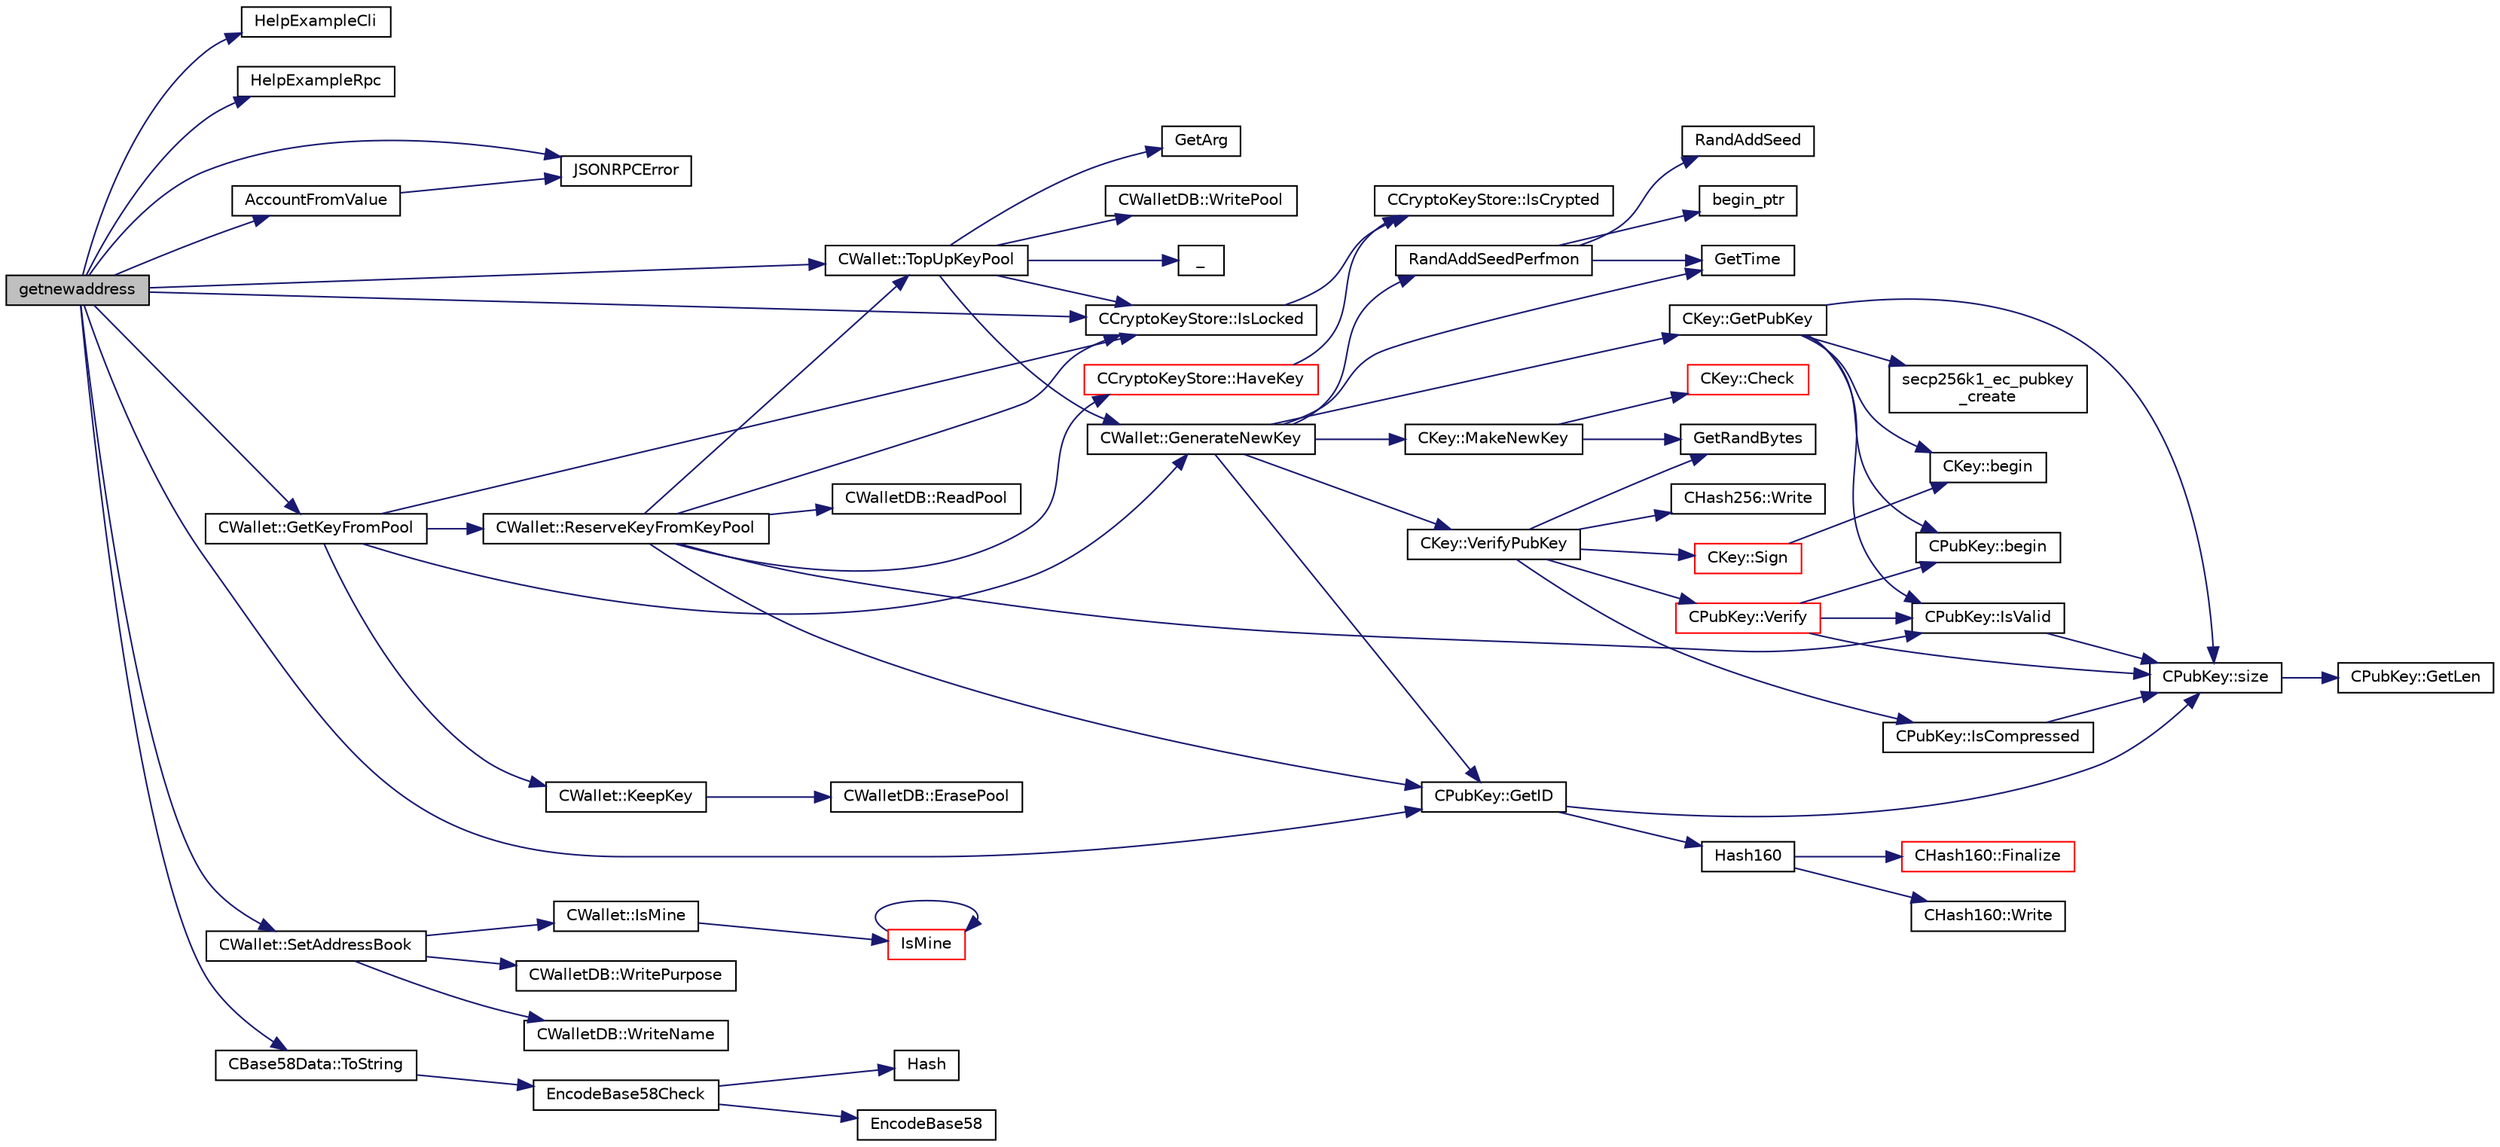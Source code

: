 digraph "getnewaddress"
{
  edge [fontname="Helvetica",fontsize="10",labelfontname="Helvetica",labelfontsize="10"];
  node [fontname="Helvetica",fontsize="10",shape=record];
  rankdir="LR";
  Node430 [label="getnewaddress",height=0.2,width=0.4,color="black", fillcolor="grey75", style="filled", fontcolor="black"];
  Node430 -> Node431 [color="midnightblue",fontsize="10",style="solid",fontname="Helvetica"];
  Node431 [label="HelpExampleCli",height=0.2,width=0.4,color="black", fillcolor="white", style="filled",URL="$rpcserver_8cpp.html#ac01ac6eab5467567ed0da106814e04ec"];
  Node430 -> Node432 [color="midnightblue",fontsize="10",style="solid",fontname="Helvetica"];
  Node432 [label="HelpExampleRpc",height=0.2,width=0.4,color="black", fillcolor="white", style="filled",URL="$rpcserver_8cpp.html#a06ea60e24e5a1053a14a11b1009bf9ef"];
  Node430 -> Node433 [color="midnightblue",fontsize="10",style="solid",fontname="Helvetica"];
  Node433 [label="AccountFromValue",height=0.2,width=0.4,color="black", fillcolor="white", style="filled",URL="$rpcwallet_8cpp.html#a3039648e370837eb1e7b4dc669f3ef0f"];
  Node433 -> Node434 [color="midnightblue",fontsize="10",style="solid",fontname="Helvetica"];
  Node434 [label="JSONRPCError",height=0.2,width=0.4,color="black", fillcolor="white", style="filled",URL="$rpcprotocol_8cpp.html#a17b1bb111ab339efc951929834766039"];
  Node430 -> Node435 [color="midnightblue",fontsize="10",style="solid",fontname="Helvetica"];
  Node435 [label="CCryptoKeyStore::IsLocked",height=0.2,width=0.4,color="black", fillcolor="white", style="filled",URL="$class_c_crypto_key_store.html#a52919fa284a3aa10f1b4bd6018b6dbee"];
  Node435 -> Node436 [color="midnightblue",fontsize="10",style="solid",fontname="Helvetica"];
  Node436 [label="CCryptoKeyStore::IsCrypted",height=0.2,width=0.4,color="black", fillcolor="white", style="filled",URL="$class_c_crypto_key_store.html#acc8fed44366c98fb481333ca6e867088"];
  Node430 -> Node437 [color="midnightblue",fontsize="10",style="solid",fontname="Helvetica"];
  Node437 [label="CWallet::TopUpKeyPool",height=0.2,width=0.4,color="black", fillcolor="white", style="filled",URL="$group___actions.html#ga9730278506e0a4f1c65239b951525b55"];
  Node437 -> Node435 [color="midnightblue",fontsize="10",style="solid",fontname="Helvetica"];
  Node437 -> Node438 [color="midnightblue",fontsize="10",style="solid",fontname="Helvetica"];
  Node438 [label="GetArg",height=0.2,width=0.4,color="black", fillcolor="white", style="filled",URL="$util_8cpp.html#a24f685720bf40370e5bd2a192ad50cd8",tooltip="Return string argument or default value. "];
  Node437 -> Node439 [color="midnightblue",fontsize="10",style="solid",fontname="Helvetica"];
  Node439 [label="CWalletDB::WritePool",height=0.2,width=0.4,color="black", fillcolor="white", style="filled",URL="$class_c_wallet_d_b.html#ad43630ad28a68c3e8b1a633f09aa0964"];
  Node437 -> Node440 [color="midnightblue",fontsize="10",style="solid",fontname="Helvetica"];
  Node440 [label="CWallet::GenerateNewKey",height=0.2,width=0.4,color="black", fillcolor="white", style="filled",URL="$group__map_wallet.html#ga061fe7f54f80ec40f856b3e6365c2f4a"];
  Node440 -> Node441 [color="midnightblue",fontsize="10",style="solid",fontname="Helvetica"];
  Node441 [label="RandAddSeedPerfmon",height=0.2,width=0.4,color="black", fillcolor="white", style="filled",URL="$random_8cpp.html#a786af12a87491f8dc24351d93b9833b6"];
  Node441 -> Node442 [color="midnightblue",fontsize="10",style="solid",fontname="Helvetica"];
  Node442 [label="RandAddSeed",height=0.2,width=0.4,color="black", fillcolor="white", style="filled",URL="$random_8cpp.html#ab699fbdf803610a4e2060fd87787f7e0",tooltip="Seed OpenSSL PRNG with additional entropy data. "];
  Node441 -> Node443 [color="midnightblue",fontsize="10",style="solid",fontname="Helvetica"];
  Node443 [label="GetTime",height=0.2,width=0.4,color="black", fillcolor="white", style="filled",URL="$utiltime_8cpp.html#a46fac5fba8ba905b5f9acb364f5d8c6f",tooltip="For unit testing. "];
  Node441 -> Node444 [color="midnightblue",fontsize="10",style="solid",fontname="Helvetica"];
  Node444 [label="begin_ptr",height=0.2,width=0.4,color="black", fillcolor="white", style="filled",URL="$serialize_8h.html#a19966d167c527d2be493ac9aba27c249",tooltip="Get begin pointer of vector (non-const version). "];
  Node440 -> Node445 [color="midnightblue",fontsize="10",style="solid",fontname="Helvetica"];
  Node445 [label="CKey::MakeNewKey",height=0.2,width=0.4,color="black", fillcolor="white", style="filled",URL="$class_c_key.html#a9d12ed9d297e4286250fd7ea6b59e1a5",tooltip="Generate a new private key using a cryptographic PRNG. "];
  Node445 -> Node446 [color="midnightblue",fontsize="10",style="solid",fontname="Helvetica"];
  Node446 [label="GetRandBytes",height=0.2,width=0.4,color="black", fillcolor="white", style="filled",URL="$random_8cpp.html#ada0c29949c4d1ac0cc027d93c4771423",tooltip="Functions to gather random data via the OpenSSL PRNG. "];
  Node445 -> Node447 [color="midnightblue",fontsize="10",style="solid",fontname="Helvetica"];
  Node447 [label="CKey::Check",height=0.2,width=0.4,color="red", fillcolor="white", style="filled",URL="$class_c_key.html#acec869bc75fa8f4d619ab025d367a97c",tooltip="Check whether the 32-byte array pointed to be vch is valid keydata. "];
  Node440 -> Node449 [color="midnightblue",fontsize="10",style="solid",fontname="Helvetica"];
  Node449 [label="CKey::GetPubKey",height=0.2,width=0.4,color="black", fillcolor="white", style="filled",URL="$class_c_key.html#aa1085c59603a62db6ec776300f250337",tooltip="Compute the public key from a private key. "];
  Node449 -> Node450 [color="midnightblue",fontsize="10",style="solid",fontname="Helvetica"];
  Node450 [label="secp256k1_ec_pubkey\l_create",height=0.2,width=0.4,color="black", fillcolor="white", style="filled",URL="$secp256k1_8h.html#a22e1ef593e0d06d40b4f233e91447aa3",tooltip="Compute the public key for a secret key. "];
  Node449 -> Node451 [color="midnightblue",fontsize="10",style="solid",fontname="Helvetica"];
  Node451 [label="CPubKey::begin",height=0.2,width=0.4,color="black", fillcolor="white", style="filled",URL="$class_c_pub_key.html#a859ab9909d68092d6d4fc739237ab358"];
  Node449 -> Node452 [color="midnightblue",fontsize="10",style="solid",fontname="Helvetica"];
  Node452 [label="CKey::begin",height=0.2,width=0.4,color="black", fillcolor="white", style="filled",URL="$class_c_key.html#ab8dee0ad9d933304a22284ee40040847"];
  Node449 -> Node453 [color="midnightblue",fontsize="10",style="solid",fontname="Helvetica"];
  Node453 [label="CPubKey::size",height=0.2,width=0.4,color="black", fillcolor="white", style="filled",URL="$class_c_pub_key.html#a6bb28fcf0a5f799c69f5b7269363b309",tooltip="Simple read-only vector-like interface to the pubkey data. "];
  Node453 -> Node454 [color="midnightblue",fontsize="10",style="solid",fontname="Helvetica"];
  Node454 [label="CPubKey::GetLen",height=0.2,width=0.4,color="black", fillcolor="white", style="filled",URL="$class_c_pub_key.html#a7dc71b3f037c84268dc22de97d7b65fb",tooltip="Compute the length of a pubkey with a given first byte. "];
  Node449 -> Node455 [color="midnightblue",fontsize="10",style="solid",fontname="Helvetica"];
  Node455 [label="CPubKey::IsValid",height=0.2,width=0.4,color="black", fillcolor="white", style="filled",URL="$class_c_pub_key.html#a4fa94293cf8577fd039b9a133f6c7f30"];
  Node455 -> Node453 [color="midnightblue",fontsize="10",style="solid",fontname="Helvetica"];
  Node440 -> Node456 [color="midnightblue",fontsize="10",style="solid",fontname="Helvetica"];
  Node456 [label="CKey::VerifyPubKey",height=0.2,width=0.4,color="black", fillcolor="white", style="filled",URL="$class_c_key.html#ac53425b8d0f89067bce781c485101b20",tooltip="Verify thoroughly whether a private key and a public key match. "];
  Node456 -> Node457 [color="midnightblue",fontsize="10",style="solid",fontname="Helvetica"];
  Node457 [label="CPubKey::IsCompressed",height=0.2,width=0.4,color="black", fillcolor="white", style="filled",URL="$class_c_pub_key.html#a25f8b70340ad20ddab0f80ec4cee9396",tooltip="Check whether this is a compressed public key. "];
  Node457 -> Node453 [color="midnightblue",fontsize="10",style="solid",fontname="Helvetica"];
  Node456 -> Node446 [color="midnightblue",fontsize="10",style="solid",fontname="Helvetica"];
  Node456 -> Node458 [color="midnightblue",fontsize="10",style="solid",fontname="Helvetica"];
  Node458 [label="CHash256::Write",height=0.2,width=0.4,color="black", fillcolor="white", style="filled",URL="$class_c_hash256.html#a9cc25033c6435cb28e2e8e377c949a7a"];
  Node456 -> Node459 [color="midnightblue",fontsize="10",style="solid",fontname="Helvetica"];
  Node459 [label="CKey::Sign",height=0.2,width=0.4,color="red", fillcolor="white", style="filled",URL="$class_c_key.html#aa9b184a4a71d3e1a40aab360cf68e86c",tooltip="Create a DER-serialized signature. "];
  Node459 -> Node452 [color="midnightblue",fontsize="10",style="solid",fontname="Helvetica"];
  Node456 -> Node463 [color="midnightblue",fontsize="10",style="solid",fontname="Helvetica"];
  Node463 [label="CPubKey::Verify",height=0.2,width=0.4,color="red", fillcolor="white", style="filled",URL="$class_c_pub_key.html#a5b3fef213b227394ca9d0a1e3baa957e",tooltip="Verify a DER signature (~72 bytes). "];
  Node463 -> Node455 [color="midnightblue",fontsize="10",style="solid",fontname="Helvetica"];
  Node463 -> Node451 [color="midnightblue",fontsize="10",style="solid",fontname="Helvetica"];
  Node463 -> Node453 [color="midnightblue",fontsize="10",style="solid",fontname="Helvetica"];
  Node440 -> Node443 [color="midnightblue",fontsize="10",style="solid",fontname="Helvetica"];
  Node440 -> Node466 [color="midnightblue",fontsize="10",style="solid",fontname="Helvetica"];
  Node466 [label="CPubKey::GetID",height=0.2,width=0.4,color="black", fillcolor="white", style="filled",URL="$class_c_pub_key.html#a2675f7e6f72eff68e7a5227289feb021",tooltip="Get the KeyID of this public key (hash of its serialization) "];
  Node466 -> Node467 [color="midnightblue",fontsize="10",style="solid",fontname="Helvetica"];
  Node467 [label="Hash160",height=0.2,width=0.4,color="black", fillcolor="white", style="filled",URL="$hash_8h.html#a4490f70ddae16e9e48460a0416a48a6b",tooltip="Compute the 160-bit hash an object. "];
  Node467 -> Node468 [color="midnightblue",fontsize="10",style="solid",fontname="Helvetica"];
  Node468 [label="CHash160::Write",height=0.2,width=0.4,color="black", fillcolor="white", style="filled",URL="$class_c_hash160.html#af56cdd9443013eb68b246aa8450217f2"];
  Node467 -> Node469 [color="midnightblue",fontsize="10",style="solid",fontname="Helvetica"];
  Node469 [label="CHash160::Finalize",height=0.2,width=0.4,color="red", fillcolor="white", style="filled",URL="$class_c_hash160.html#a9bb08e1772002ae1a5d85017ba7952ee"];
  Node466 -> Node453 [color="midnightblue",fontsize="10",style="solid",fontname="Helvetica"];
  Node437 -> Node473 [color="midnightblue",fontsize="10",style="solid",fontname="Helvetica"];
  Node473 [label="_",height=0.2,width=0.4,color="black", fillcolor="white", style="filled",URL="$ui__interface_8h.html#aad133bb6103b53cebf03fd01e2f11ba1",tooltip="Translation function: Call Translate signal on UI interface, which returns a boost::optional result..."];
  Node430 -> Node474 [color="midnightblue",fontsize="10",style="solid",fontname="Helvetica"];
  Node474 [label="CWallet::GetKeyFromPool",height=0.2,width=0.4,color="black", fillcolor="white", style="filled",URL="$group___actions.html#ga18549ec5c472c003afc4794daeb9adfd"];
  Node474 -> Node475 [color="midnightblue",fontsize="10",style="solid",fontname="Helvetica"];
  Node475 [label="CWallet::ReserveKeyFromKeyPool",height=0.2,width=0.4,color="black", fillcolor="white", style="filled",URL="$group___actions.html#ga9921854840668a1856998f041177dd2b"];
  Node475 -> Node435 [color="midnightblue",fontsize="10",style="solid",fontname="Helvetica"];
  Node475 -> Node437 [color="midnightblue",fontsize="10",style="solid",fontname="Helvetica"];
  Node475 -> Node476 [color="midnightblue",fontsize="10",style="solid",fontname="Helvetica"];
  Node476 [label="CWalletDB::ReadPool",height=0.2,width=0.4,color="black", fillcolor="white", style="filled",URL="$class_c_wallet_d_b.html#a6a03927cf247314ccd9b285139de0bd1"];
  Node475 -> Node477 [color="midnightblue",fontsize="10",style="solid",fontname="Helvetica"];
  Node477 [label="CCryptoKeyStore::HaveKey",height=0.2,width=0.4,color="red", fillcolor="white", style="filled",URL="$class_c_crypto_key_store.html#a6c115cf1fc4129b43c8846b3d51d8ff5",tooltip="Check whether a key corresponding to a given address is present in the store. "];
  Node477 -> Node436 [color="midnightblue",fontsize="10",style="solid",fontname="Helvetica"];
  Node475 -> Node466 [color="midnightblue",fontsize="10",style="solid",fontname="Helvetica"];
  Node475 -> Node455 [color="midnightblue",fontsize="10",style="solid",fontname="Helvetica"];
  Node474 -> Node435 [color="midnightblue",fontsize="10",style="solid",fontname="Helvetica"];
  Node474 -> Node440 [color="midnightblue",fontsize="10",style="solid",fontname="Helvetica"];
  Node474 -> Node479 [color="midnightblue",fontsize="10",style="solid",fontname="Helvetica"];
  Node479 [label="CWallet::KeepKey",height=0.2,width=0.4,color="black", fillcolor="white", style="filled",URL="$group___actions.html#gae460b8c824a1a6633615f95373e533f2"];
  Node479 -> Node480 [color="midnightblue",fontsize="10",style="solid",fontname="Helvetica"];
  Node480 [label="CWalletDB::ErasePool",height=0.2,width=0.4,color="black", fillcolor="white", style="filled",URL="$class_c_wallet_d_b.html#ac78d839fbda5164c4134ab67911139ca"];
  Node430 -> Node434 [color="midnightblue",fontsize="10",style="solid",fontname="Helvetica"];
  Node430 -> Node466 [color="midnightblue",fontsize="10",style="solid",fontname="Helvetica"];
  Node430 -> Node481 [color="midnightblue",fontsize="10",style="solid",fontname="Helvetica"];
  Node481 [label="CWallet::SetAddressBook",height=0.2,width=0.4,color="black", fillcolor="white", style="filled",URL="$group___actions.html#ga53e5528d7005608594e73f500bc5bb8f"];
  Node481 -> Node482 [color="midnightblue",fontsize="10",style="solid",fontname="Helvetica"];
  Node482 [label="CWallet::IsMine",height=0.2,width=0.4,color="black", fillcolor="white", style="filled",URL="$group__map_wallet.html#ga4eada57edc1c443564b8cc9b853d955c"];
  Node482 -> Node483 [color="midnightblue",fontsize="10",style="solid",fontname="Helvetica"];
  Node483 [label="IsMine",height=0.2,width=0.4,color="red", fillcolor="white", style="filled",URL="$wallet__ismine_8cpp.html#adc59cf67d903c1ba1ef225561b85bfce"];
  Node483 -> Node483 [color="midnightblue",fontsize="10",style="solid",fontname="Helvetica"];
  Node481 -> Node485 [color="midnightblue",fontsize="10",style="solid",fontname="Helvetica"];
  Node485 [label="CWalletDB::WritePurpose",height=0.2,width=0.4,color="black", fillcolor="white", style="filled",URL="$class_c_wallet_d_b.html#a8d4e8d73b977dc62c137bd3543c278bf"];
  Node481 -> Node486 [color="midnightblue",fontsize="10",style="solid",fontname="Helvetica"];
  Node486 [label="CWalletDB::WriteName",height=0.2,width=0.4,color="black", fillcolor="white", style="filled",URL="$class_c_wallet_d_b.html#ad1b3bce77e9dd6ddd8c668a469c38f0a"];
  Node430 -> Node487 [color="midnightblue",fontsize="10",style="solid",fontname="Helvetica"];
  Node487 [label="CBase58Data::ToString",height=0.2,width=0.4,color="black", fillcolor="white", style="filled",URL="$class_c_base58_data.html#a7dc91af403ca02694b3247b15604e220"];
  Node487 -> Node488 [color="midnightblue",fontsize="10",style="solid",fontname="Helvetica"];
  Node488 [label="EncodeBase58Check",height=0.2,width=0.4,color="black", fillcolor="white", style="filled",URL="$base58_8cpp.html#ace9a5807ee51604f33044339f073ec76",tooltip="Encode a byte vector into a base58-encoded string, including checksum. "];
  Node488 -> Node489 [color="midnightblue",fontsize="10",style="solid",fontname="Helvetica"];
  Node489 [label="Hash",height=0.2,width=0.4,color="black", fillcolor="white", style="filled",URL="$hash_8h.html#a12c5e981d7f5f2850027fd5e932eff61",tooltip="Compute the 256-bit hash of a std::string. "];
  Node488 -> Node490 [color="midnightblue",fontsize="10",style="solid",fontname="Helvetica"];
  Node490 [label="EncodeBase58",height=0.2,width=0.4,color="black", fillcolor="white", style="filled",URL="$base58_8cpp.html#a8d6f0e9d5df175b4966dcede31dc90ad",tooltip="Why base-58 instead of standard base-64 encoding? "];
}
